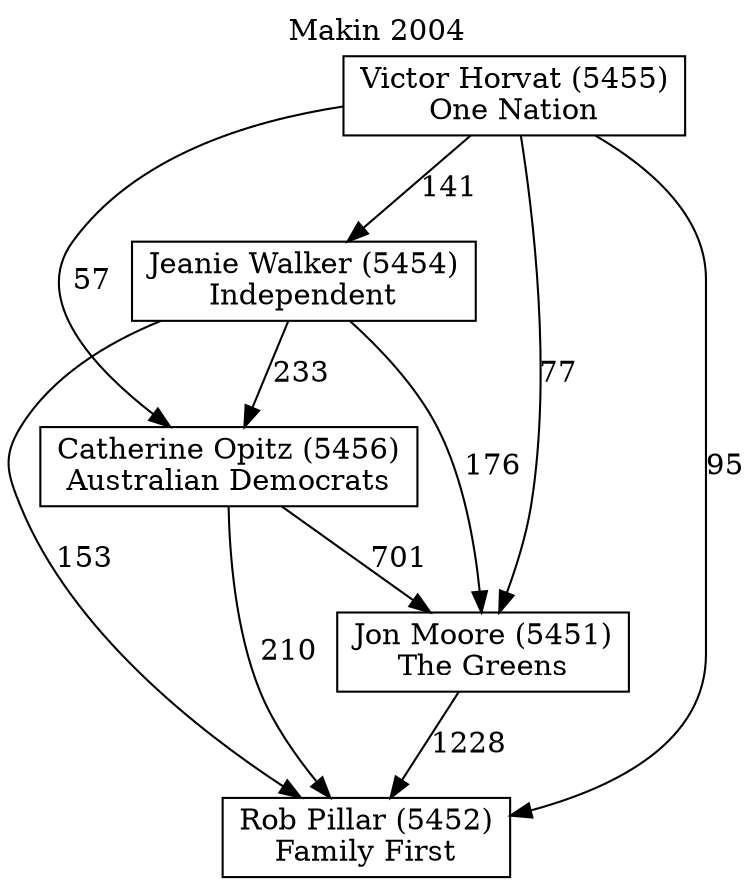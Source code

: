 // House preference flow
digraph "Rob Pillar (5452)_Makin_2004" {
	graph [label="Makin 2004" labelloc=t mclimit=10]
	node [shape=box]
	"Rob Pillar (5452)" [label="Rob Pillar (5452)
Family First"]
	"Jon Moore (5451)" [label="Jon Moore (5451)
The Greens"]
	"Catherine Opitz (5456)" [label="Catherine Opitz (5456)
Australian Democrats"]
	"Jeanie Walker (5454)" [label="Jeanie Walker (5454)
Independent"]
	"Victor Horvat (5455)" [label="Victor Horvat (5455)
One Nation"]
	"Jon Moore (5451)" -> "Rob Pillar (5452)" [label=1228]
	"Catherine Opitz (5456)" -> "Jon Moore (5451)" [label=701]
	"Jeanie Walker (5454)" -> "Catherine Opitz (5456)" [label=233]
	"Victor Horvat (5455)" -> "Jeanie Walker (5454)" [label=141]
	"Catherine Opitz (5456)" -> "Rob Pillar (5452)" [label=210]
	"Jeanie Walker (5454)" -> "Rob Pillar (5452)" [label=153]
	"Victor Horvat (5455)" -> "Rob Pillar (5452)" [label=95]
	"Victor Horvat (5455)" -> "Catherine Opitz (5456)" [label=57]
	"Jeanie Walker (5454)" -> "Jon Moore (5451)" [label=176]
	"Victor Horvat (5455)" -> "Jon Moore (5451)" [label=77]
}

